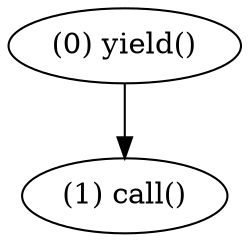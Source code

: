 digraph {
    0 [ label = "(0) yield()" ]
    1 [ label = "(1) call()" ]
    0 -> 1 [ label = "" ]
}
